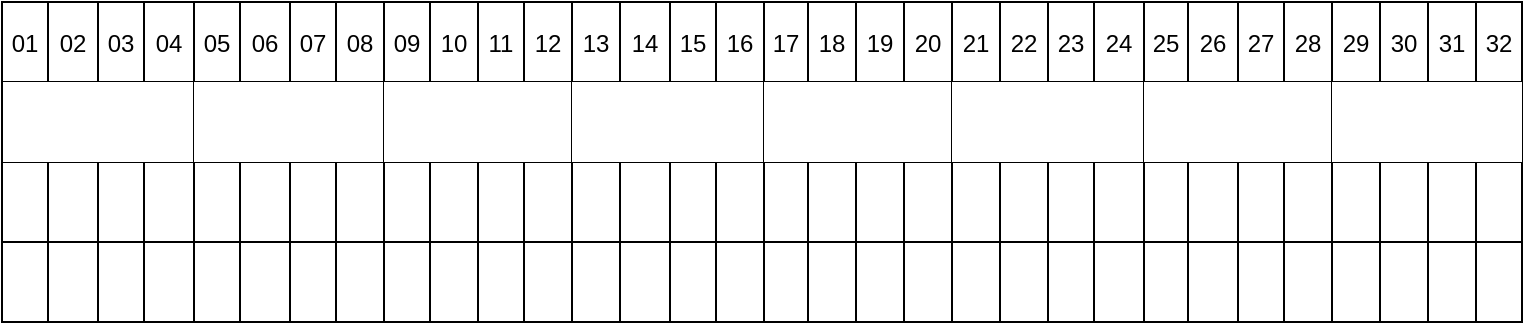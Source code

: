 <mxfile version="13.2.2" type="device"><diagram id="IkSgA-ibl2OBjG-0iSzH" name="Page-1"><mxGraphModel dx="1798" dy="597" grid="1" gridSize="10" guides="1" tooltips="1" connect="1" arrows="1" fold="1" page="1" pageScale="1" pageWidth="827" pageHeight="1169" math="0" shadow="0"><root><mxCell id="0"/><mxCell id="1" parent="0"/><mxCell id="qvUc90H_uwHRviYuWk9E-118" value="" style="shape=table;startSize=0;container=1;collapsible=0;childLayout=tableLayout;strokeColor=#000000;fillColor=#ffffff;" vertex="1" parent="1"><mxGeometry x="-800" y="340" width="760" height="160" as="geometry"/></mxCell><mxCell id="qvUc90H_uwHRviYuWk9E-119" value="" style="shape=partialRectangle;collapsible=0;dropTarget=0;pointerEvents=0;fillColor=none;strokeColor=none;points=[[0,0.5],[1,0.5]];portConstraint=eastwest;left=0;right=0;" vertex="1" parent="qvUc90H_uwHRviYuWk9E-118"><mxGeometry width="760" height="40" as="geometry"/></mxCell><mxCell id="qvUc90H_uwHRviYuWk9E-120" value="01" style="shape=partialRectangle;connectable=0;strokeColor=none;fillColor=none;" vertex="1" parent="qvUc90H_uwHRviYuWk9E-119"><mxGeometry width="23" height="40" as="geometry"/></mxCell><mxCell id="qvUc90H_uwHRviYuWk9E-121" value="02" style="shape=partialRectangle;connectable=0;strokeColor=none;fillColor=none;" vertex="1" parent="qvUc90H_uwHRviYuWk9E-119"><mxGeometry x="23" width="25" height="40" as="geometry"/></mxCell><mxCell id="qvUc90H_uwHRviYuWk9E-122" value="03" style="shape=partialRectangle;connectable=0;strokeColor=none;fillColor=none;" vertex="1" parent="qvUc90H_uwHRviYuWk9E-119"><mxGeometry x="48" width="23" height="40" as="geometry"/></mxCell><mxCell id="qvUc90H_uwHRviYuWk9E-123" value="04" style="shape=partialRectangle;connectable=0;strokeColor=none;fillColor=none;" vertex="1" parent="qvUc90H_uwHRviYuWk9E-119"><mxGeometry x="71" width="25" height="40" as="geometry"/></mxCell><mxCell id="qvUc90H_uwHRviYuWk9E-124" value="05" style="shape=partialRectangle;connectable=0;strokeColor=none;fillColor=none;" vertex="1" parent="qvUc90H_uwHRviYuWk9E-119"><mxGeometry x="96" width="23" height="40" as="geometry"/></mxCell><mxCell id="qvUc90H_uwHRviYuWk9E-125" value="06" style="shape=partialRectangle;connectable=0;strokeColor=none;fillColor=none;" vertex="1" parent="qvUc90H_uwHRviYuWk9E-119"><mxGeometry x="119" width="25" height="40" as="geometry"/></mxCell><mxCell id="qvUc90H_uwHRviYuWk9E-126" value="07" style="shape=partialRectangle;connectable=0;strokeColor=none;fillColor=none;" vertex="1" parent="qvUc90H_uwHRviYuWk9E-119"><mxGeometry x="144" width="23" height="40" as="geometry"/></mxCell><mxCell id="qvUc90H_uwHRviYuWk9E-127" value="08" style="shape=partialRectangle;connectable=0;strokeColor=none;fillColor=none;" vertex="1" parent="qvUc90H_uwHRviYuWk9E-119"><mxGeometry x="167" width="24" height="40" as="geometry"/></mxCell><mxCell id="qvUc90H_uwHRviYuWk9E-128" value="09" style="shape=partialRectangle;connectable=0;strokeColor=none;fillColor=none;" vertex="1" parent="qvUc90H_uwHRviYuWk9E-119"><mxGeometry x="191" width="23" height="40" as="geometry"/></mxCell><mxCell id="qvUc90H_uwHRviYuWk9E-129" value="10" style="shape=partialRectangle;connectable=0;strokeColor=none;fillColor=none;" vertex="1" parent="qvUc90H_uwHRviYuWk9E-119"><mxGeometry x="214" width="24" height="40" as="geometry"/></mxCell><mxCell id="qvUc90H_uwHRviYuWk9E-130" value="11" style="shape=partialRectangle;connectable=0;strokeColor=none;fillColor=none;" vertex="1" parent="qvUc90H_uwHRviYuWk9E-119"><mxGeometry x="238" width="23" height="40" as="geometry"/></mxCell><mxCell id="qvUc90H_uwHRviYuWk9E-131" value="12" style="shape=partialRectangle;connectable=0;strokeColor=none;fillColor=none;" vertex="1" parent="qvUc90H_uwHRviYuWk9E-119"><mxGeometry x="261" width="24" height="40" as="geometry"/></mxCell><mxCell id="qvUc90H_uwHRviYuWk9E-132" value="13" style="shape=partialRectangle;connectable=0;strokeColor=none;fillColor=none;" vertex="1" parent="qvUc90H_uwHRviYuWk9E-119"><mxGeometry x="285" width="24" height="40" as="geometry"/></mxCell><mxCell id="qvUc90H_uwHRviYuWk9E-133" value="14" style="shape=partialRectangle;connectable=0;strokeColor=none;fillColor=none;" vertex="1" parent="qvUc90H_uwHRviYuWk9E-119"><mxGeometry x="309" width="25" height="40" as="geometry"/></mxCell><mxCell id="qvUc90H_uwHRviYuWk9E-134" value="15" style="shape=partialRectangle;connectable=0;strokeColor=none;fillColor=none;" vertex="1" parent="qvUc90H_uwHRviYuWk9E-119"><mxGeometry x="334" width="23" height="40" as="geometry"/></mxCell><mxCell id="qvUc90H_uwHRviYuWk9E-135" value="16" style="shape=partialRectangle;connectable=0;strokeColor=none;fillColor=none;" vertex="1" parent="qvUc90H_uwHRviYuWk9E-119"><mxGeometry x="357" width="24" height="40" as="geometry"/></mxCell><mxCell id="qvUc90H_uwHRviYuWk9E-136" value="17" style="shape=partialRectangle;connectable=0;strokeColor=none;fillColor=none;" vertex="1" parent="qvUc90H_uwHRviYuWk9E-119"><mxGeometry x="381" width="22" height="40" as="geometry"/></mxCell><mxCell id="qvUc90H_uwHRviYuWk9E-137" value="18" style="shape=partialRectangle;connectable=0;strokeColor=none;fillColor=none;" vertex="1" parent="qvUc90H_uwHRviYuWk9E-119"><mxGeometry x="403" width="24" height="40" as="geometry"/></mxCell><mxCell id="qvUc90H_uwHRviYuWk9E-138" value="19" style="shape=partialRectangle;connectable=0;strokeColor=none;fillColor=none;" vertex="1" parent="qvUc90H_uwHRviYuWk9E-119"><mxGeometry x="427" width="24" height="40" as="geometry"/></mxCell><mxCell id="qvUc90H_uwHRviYuWk9E-139" value="20" style="shape=partialRectangle;connectable=0;strokeColor=none;fillColor=none;" vertex="1" parent="qvUc90H_uwHRviYuWk9E-119"><mxGeometry x="451" width="24" height="40" as="geometry"/></mxCell><mxCell id="qvUc90H_uwHRviYuWk9E-203" value="21" style="shape=partialRectangle;connectable=0;strokeColor=none;fillColor=none;" vertex="1" parent="qvUc90H_uwHRviYuWk9E-119"><mxGeometry x="475" width="24" height="40" as="geometry"/></mxCell><mxCell id="qvUc90H_uwHRviYuWk9E-207" value="22" style="shape=partialRectangle;connectable=0;strokeColor=none;fillColor=none;" vertex="1" parent="qvUc90H_uwHRviYuWk9E-119"><mxGeometry x="499" width="24" height="40" as="geometry"/></mxCell><mxCell id="qvUc90H_uwHRviYuWk9E-211" value="23" style="shape=partialRectangle;connectable=0;strokeColor=none;fillColor=none;" vertex="1" parent="qvUc90H_uwHRviYuWk9E-119"><mxGeometry x="523" width="23" height="40" as="geometry"/></mxCell><mxCell id="qvUc90H_uwHRviYuWk9E-215" value="24" style="shape=partialRectangle;connectable=0;strokeColor=none;fillColor=none;" vertex="1" parent="qvUc90H_uwHRviYuWk9E-119"><mxGeometry x="546" width="25" height="40" as="geometry"/></mxCell><mxCell id="qvUc90H_uwHRviYuWk9E-219" value="25" style="shape=partialRectangle;connectable=0;strokeColor=none;fillColor=none;" vertex="1" parent="qvUc90H_uwHRviYuWk9E-119"><mxGeometry x="571" width="22" height="40" as="geometry"/></mxCell><mxCell id="qvUc90H_uwHRviYuWk9E-223" value="26" style="shape=partialRectangle;connectable=0;strokeColor=none;fillColor=none;" vertex="1" parent="qvUc90H_uwHRviYuWk9E-119"><mxGeometry x="593" width="25" height="40" as="geometry"/></mxCell><mxCell id="qvUc90H_uwHRviYuWk9E-227" value="27" style="shape=partialRectangle;connectable=0;strokeColor=none;fillColor=none;" vertex="1" parent="qvUc90H_uwHRviYuWk9E-119"><mxGeometry x="618" width="23" height="40" as="geometry"/></mxCell><mxCell id="qvUc90H_uwHRviYuWk9E-231" value="28" style="shape=partialRectangle;connectable=0;strokeColor=none;fillColor=none;" vertex="1" parent="qvUc90H_uwHRviYuWk9E-119"><mxGeometry x="641" width="24" height="40" as="geometry"/></mxCell><mxCell id="qvUc90H_uwHRviYuWk9E-235" value="29" style="shape=partialRectangle;connectable=0;strokeColor=none;fillColor=none;" vertex="1" parent="qvUc90H_uwHRviYuWk9E-119"><mxGeometry x="665" width="24" height="40" as="geometry"/></mxCell><mxCell id="qvUc90H_uwHRviYuWk9E-239" value="30" style="shape=partialRectangle;connectable=0;strokeColor=none;fillColor=none;" vertex="1" parent="qvUc90H_uwHRviYuWk9E-119"><mxGeometry x="689" width="24" height="40" as="geometry"/></mxCell><mxCell id="qvUc90H_uwHRviYuWk9E-243" value="31" style="shape=partialRectangle;connectable=0;strokeColor=none;fillColor=none;" vertex="1" parent="qvUc90H_uwHRviYuWk9E-119"><mxGeometry x="713" width="24" height="40" as="geometry"/></mxCell><mxCell id="qvUc90H_uwHRviYuWk9E-247" value="32" style="shape=partialRectangle;connectable=0;strokeColor=none;fillColor=none;" vertex="1" parent="qvUc90H_uwHRviYuWk9E-119"><mxGeometry x="737" width="23" height="40" as="geometry"/></mxCell><mxCell id="qvUc90H_uwHRviYuWk9E-140" value="" style="shape=partialRectangle;collapsible=0;dropTarget=0;pointerEvents=0;fillColor=none;strokeColor=none;points=[[0,0.5],[1,0.5]];portConstraint=eastwest;left=0;right=0;" vertex="1" parent="qvUc90H_uwHRviYuWk9E-118"><mxGeometry y="40" width="760" height="40" as="geometry"/></mxCell><mxCell id="qvUc90H_uwHRviYuWk9E-141" value="" style="shape=partialRectangle;connectable=0;strokeColor=#000000;fillColor=#ffffff;strokeWidth=1;bottom=0;top=0;right=0;" vertex="1" parent="qvUc90H_uwHRviYuWk9E-140"><mxGeometry width="23" height="40" as="geometry"/></mxCell><mxCell id="qvUc90H_uwHRviYuWk9E-142" value="" style="shape=partialRectangle;connectable=0;strokeColor=none;fillColor=#ffffff;dashed=1;dashPattern=1 4;top=0;bottom=0;left=0;right=0;backgroundOutline=1;" vertex="1" parent="qvUc90H_uwHRviYuWk9E-140"><mxGeometry x="23" width="25" height="40" as="geometry"/></mxCell><mxCell id="qvUc90H_uwHRviYuWk9E-143" value="" style="shape=partialRectangle;connectable=0;strokeColor=none;fillColor=#ffffff;" vertex="1" parent="qvUc90H_uwHRviYuWk9E-140"><mxGeometry x="48" width="23" height="40" as="geometry"/></mxCell><mxCell id="qvUc90H_uwHRviYuWk9E-144" value="" style="shape=partialRectangle;connectable=0;strokeColor=#000000;fillColor=#ffffff;top=0;bottom=0;left=0;" vertex="1" parent="qvUc90H_uwHRviYuWk9E-140"><mxGeometry x="71" width="25" height="40" as="geometry"/></mxCell><mxCell id="qvUc90H_uwHRviYuWk9E-145" value="" style="shape=partialRectangle;connectable=0;strokeColor=none;fillColor=#ffffff;" vertex="1" parent="qvUc90H_uwHRviYuWk9E-140"><mxGeometry x="96" width="23" height="40" as="geometry"/></mxCell><mxCell id="qvUc90H_uwHRviYuWk9E-146" value="" style="shape=partialRectangle;connectable=0;strokeColor=none;fillColor=#ffffff;" vertex="1" parent="qvUc90H_uwHRviYuWk9E-140"><mxGeometry x="119" width="25" height="40" as="geometry"/></mxCell><mxCell id="qvUc90H_uwHRviYuWk9E-147" value="" style="shape=partialRectangle;connectable=0;strokeColor=none;fillColor=#ffffff;" vertex="1" parent="qvUc90H_uwHRviYuWk9E-140"><mxGeometry x="144" width="23" height="40" as="geometry"/></mxCell><mxCell id="qvUc90H_uwHRviYuWk9E-148" value="" style="shape=partialRectangle;connectable=0;strokeColor=#000000;fillColor=#ffffff;top=0;left=0;bottom=0;" vertex="1" parent="qvUc90H_uwHRviYuWk9E-140"><mxGeometry x="167" width="24" height="40" as="geometry"/></mxCell><mxCell id="qvUc90H_uwHRviYuWk9E-149" value="" style="shape=partialRectangle;connectable=0;strokeColor=none;fillColor=#ffffff;" vertex="1" parent="qvUc90H_uwHRviYuWk9E-140"><mxGeometry x="191" width="23" height="40" as="geometry"/></mxCell><mxCell id="qvUc90H_uwHRviYuWk9E-150" value="" style="shape=partialRectangle;connectable=0;strokeColor=none;fillColor=#ffffff;" vertex="1" parent="qvUc90H_uwHRviYuWk9E-140"><mxGeometry x="214" width="24" height="40" as="geometry"/></mxCell><mxCell id="qvUc90H_uwHRviYuWk9E-151" value="" style="shape=partialRectangle;connectable=0;strokeColor=none;fillColor=#ffffff;" vertex="1" parent="qvUc90H_uwHRviYuWk9E-140"><mxGeometry x="238" width="23" height="40" as="geometry"/></mxCell><mxCell id="qvUc90H_uwHRviYuWk9E-152" value="" style="shape=partialRectangle;connectable=0;strokeColor=#000000;fillColor=#ffffff;top=0;bottom=0;left=0;" vertex="1" parent="qvUc90H_uwHRviYuWk9E-140"><mxGeometry x="261" width="24" height="40" as="geometry"/></mxCell><mxCell id="qvUc90H_uwHRviYuWk9E-153" value="" style="shape=partialRectangle;connectable=0;strokeColor=none;fillColor=#ffffff;" vertex="1" parent="qvUc90H_uwHRviYuWk9E-140"><mxGeometry x="285" width="24" height="40" as="geometry"/></mxCell><mxCell id="qvUc90H_uwHRviYuWk9E-154" value="" style="shape=partialRectangle;connectable=0;strokeColor=none;fillColor=#ffffff;" vertex="1" parent="qvUc90H_uwHRviYuWk9E-140"><mxGeometry x="309" width="25" height="40" as="geometry"/></mxCell><mxCell id="qvUc90H_uwHRviYuWk9E-155" value="" style="shape=partialRectangle;connectable=0;strokeColor=none;fillColor=#ffffff;" vertex="1" parent="qvUc90H_uwHRviYuWk9E-140"><mxGeometry x="334" width="23" height="40" as="geometry"/></mxCell><mxCell id="qvUc90H_uwHRviYuWk9E-156" value="" style="shape=partialRectangle;connectable=0;strokeColor=#000000;fillColor=#ffffff;top=0;bottom=0;left=0;" vertex="1" parent="qvUc90H_uwHRviYuWk9E-140"><mxGeometry x="357" width="24" height="40" as="geometry"/></mxCell><mxCell id="qvUc90H_uwHRviYuWk9E-157" value="" style="shape=partialRectangle;connectable=0;strokeColor=none;fillColor=#ffffff;" vertex="1" parent="qvUc90H_uwHRviYuWk9E-140"><mxGeometry x="381" width="22" height="40" as="geometry"/></mxCell><mxCell id="qvUc90H_uwHRviYuWk9E-158" value="" style="shape=partialRectangle;connectable=0;strokeColor=none;fillColor=#ffffff;" vertex="1" parent="qvUc90H_uwHRviYuWk9E-140"><mxGeometry x="403" width="24" height="40" as="geometry"/></mxCell><mxCell id="qvUc90H_uwHRviYuWk9E-159" value="" style="shape=partialRectangle;connectable=0;strokeColor=none;fillColor=#ffffff;" vertex="1" parent="qvUc90H_uwHRviYuWk9E-140"><mxGeometry x="427" width="24" height="40" as="geometry"/></mxCell><mxCell id="qvUc90H_uwHRviYuWk9E-160" value="" style="shape=partialRectangle;connectable=0;strokeColor=#000000;fillColor=#ffffff;top=0;bottom=0;left=0;" vertex="1" parent="qvUc90H_uwHRviYuWk9E-140"><mxGeometry x="451" width="24" height="40" as="geometry"/></mxCell><mxCell id="qvUc90H_uwHRviYuWk9E-204" value="" style="shape=partialRectangle;connectable=0;strokeColor=none;fillColor=#ffffff;" vertex="1" parent="qvUc90H_uwHRviYuWk9E-140"><mxGeometry x="475" width="24" height="40" as="geometry"/></mxCell><mxCell id="qvUc90H_uwHRviYuWk9E-208" value="" style="shape=partialRectangle;connectable=0;strokeColor=none;fillColor=#ffffff;" vertex="1" parent="qvUc90H_uwHRviYuWk9E-140"><mxGeometry x="499" width="24" height="40" as="geometry"/></mxCell><mxCell id="qvUc90H_uwHRviYuWk9E-212" value="" style="shape=partialRectangle;connectable=0;strokeColor=none;fillColor=#ffffff;" vertex="1" parent="qvUc90H_uwHRviYuWk9E-140"><mxGeometry x="523" width="23" height="40" as="geometry"/></mxCell><mxCell id="qvUc90H_uwHRviYuWk9E-216" value="" style="shape=partialRectangle;connectable=0;strokeColor=#000000;fillColor=#ffffff;top=0;bottom=0;left=0;" vertex="1" parent="qvUc90H_uwHRviYuWk9E-140"><mxGeometry x="546" width="25" height="40" as="geometry"/></mxCell><mxCell id="qvUc90H_uwHRviYuWk9E-220" value="" style="shape=partialRectangle;connectable=0;strokeColor=none;fillColor=#ffffff;" vertex="1" parent="qvUc90H_uwHRviYuWk9E-140"><mxGeometry x="571" width="22" height="40" as="geometry"/></mxCell><mxCell id="qvUc90H_uwHRviYuWk9E-224" value="" style="shape=partialRectangle;connectable=0;strokeColor=none;fillColor=#ffffff;" vertex="1" parent="qvUc90H_uwHRviYuWk9E-140"><mxGeometry x="593" width="25" height="40" as="geometry"/></mxCell><mxCell id="qvUc90H_uwHRviYuWk9E-228" value="" style="shape=partialRectangle;connectable=0;strokeColor=none;fillColor=#ffffff;" vertex="1" parent="qvUc90H_uwHRviYuWk9E-140"><mxGeometry x="618" width="23" height="40" as="geometry"/></mxCell><mxCell id="qvUc90H_uwHRviYuWk9E-232" value="" style="shape=partialRectangle;connectable=0;strokeColor=#000000;fillColor=#ffffff;top=0;bottom=0;left=0;" vertex="1" parent="qvUc90H_uwHRviYuWk9E-140"><mxGeometry x="641" width="24" height="40" as="geometry"/></mxCell><mxCell id="qvUc90H_uwHRviYuWk9E-236" value="" style="shape=partialRectangle;connectable=0;strokeColor=none;fillColor=#ffffff;" vertex="1" parent="qvUc90H_uwHRviYuWk9E-140"><mxGeometry x="665" width="24" height="40" as="geometry"/></mxCell><mxCell id="qvUc90H_uwHRviYuWk9E-240" value="" style="shape=partialRectangle;connectable=0;strokeColor=none;fillColor=#ffffff;" vertex="1" parent="qvUc90H_uwHRviYuWk9E-140"><mxGeometry x="689" width="24" height="40" as="geometry"/></mxCell><mxCell id="qvUc90H_uwHRviYuWk9E-244" value="" style="shape=partialRectangle;connectable=0;strokeColor=none;fillColor=#ffffff;" vertex="1" parent="qvUc90H_uwHRviYuWk9E-140"><mxGeometry x="713" width="24" height="40" as="geometry"/></mxCell><mxCell id="qvUc90H_uwHRviYuWk9E-248" value="" style="shape=partialRectangle;connectable=0;strokeColor=none;fillColor=#ffffff;" vertex="1" parent="qvUc90H_uwHRviYuWk9E-140"><mxGeometry x="737" width="23" height="40" as="geometry"/></mxCell><mxCell id="qvUc90H_uwHRviYuWk9E-161" value="" style="shape=partialRectangle;collapsible=0;dropTarget=0;pointerEvents=0;fillColor=none;strokeColor=none;points=[[0,0.5],[1,0.5]];portConstraint=eastwest;left=0;right=0;" vertex="1" parent="qvUc90H_uwHRviYuWk9E-118"><mxGeometry y="80" width="760" height="40" as="geometry"/></mxCell><mxCell id="qvUc90H_uwHRviYuWk9E-162" value="" style="shape=partialRectangle;connectable=0;strokeColor=none;fillColor=none;" vertex="1" parent="qvUc90H_uwHRviYuWk9E-161"><mxGeometry width="23" height="40" as="geometry"/></mxCell><mxCell id="qvUc90H_uwHRviYuWk9E-163" value="" style="shape=partialRectangle;connectable=0;strokeColor=none;fillColor=none;" vertex="1" parent="qvUc90H_uwHRviYuWk9E-161"><mxGeometry x="23" width="25" height="40" as="geometry"/></mxCell><mxCell id="qvUc90H_uwHRviYuWk9E-164" value="" style="shape=partialRectangle;connectable=0;strokeColor=none;fillColor=none;" vertex="1" parent="qvUc90H_uwHRviYuWk9E-161"><mxGeometry x="48" width="23" height="40" as="geometry"/></mxCell><mxCell id="qvUc90H_uwHRviYuWk9E-165" value="" style="shape=partialRectangle;connectable=0;strokeColor=none;fillColor=none;" vertex="1" parent="qvUc90H_uwHRviYuWk9E-161"><mxGeometry x="71" width="25" height="40" as="geometry"/></mxCell><mxCell id="qvUc90H_uwHRviYuWk9E-166" value="" style="shape=partialRectangle;connectable=0;strokeColor=none;fillColor=none;" vertex="1" parent="qvUc90H_uwHRviYuWk9E-161"><mxGeometry x="96" width="23" height="40" as="geometry"/></mxCell><mxCell id="qvUc90H_uwHRviYuWk9E-167" value="" style="shape=partialRectangle;connectable=0;strokeColor=none;fillColor=none;" vertex="1" parent="qvUc90H_uwHRviYuWk9E-161"><mxGeometry x="119" width="25" height="40" as="geometry"/></mxCell><mxCell id="qvUc90H_uwHRviYuWk9E-168" value="" style="shape=partialRectangle;connectable=0;strokeColor=none;fillColor=none;" vertex="1" parent="qvUc90H_uwHRviYuWk9E-161"><mxGeometry x="144" width="23" height="40" as="geometry"/></mxCell><mxCell id="qvUc90H_uwHRviYuWk9E-169" value="" style="shape=partialRectangle;connectable=0;strokeColor=none;fillColor=none;" vertex="1" parent="qvUc90H_uwHRviYuWk9E-161"><mxGeometry x="167" width="24" height="40" as="geometry"/></mxCell><mxCell id="qvUc90H_uwHRviYuWk9E-170" value="" style="shape=partialRectangle;connectable=0;strokeColor=none;fillColor=none;" vertex="1" parent="qvUc90H_uwHRviYuWk9E-161"><mxGeometry x="191" width="23" height="40" as="geometry"/></mxCell><mxCell id="qvUc90H_uwHRviYuWk9E-171" value="" style="shape=partialRectangle;connectable=0;strokeColor=none;fillColor=none;" vertex="1" parent="qvUc90H_uwHRviYuWk9E-161"><mxGeometry x="214" width="24" height="40" as="geometry"/></mxCell><mxCell id="qvUc90H_uwHRviYuWk9E-172" value="" style="shape=partialRectangle;connectable=0;strokeColor=none;fillColor=none;" vertex="1" parent="qvUc90H_uwHRviYuWk9E-161"><mxGeometry x="238" width="23" height="40" as="geometry"/></mxCell><mxCell id="qvUc90H_uwHRviYuWk9E-173" value="" style="shape=partialRectangle;connectable=0;strokeColor=none;fillColor=none;" vertex="1" parent="qvUc90H_uwHRviYuWk9E-161"><mxGeometry x="261" width="24" height="40" as="geometry"/></mxCell><mxCell id="qvUc90H_uwHRviYuWk9E-174" value="" style="shape=partialRectangle;connectable=0;strokeColor=none;fillColor=none;" vertex="1" parent="qvUc90H_uwHRviYuWk9E-161"><mxGeometry x="285" width="24" height="40" as="geometry"/></mxCell><mxCell id="qvUc90H_uwHRviYuWk9E-175" value="" style="shape=partialRectangle;connectable=0;strokeColor=none;fillColor=none;" vertex="1" parent="qvUc90H_uwHRviYuWk9E-161"><mxGeometry x="309" width="25" height="40" as="geometry"/></mxCell><mxCell id="qvUc90H_uwHRviYuWk9E-176" value="" style="shape=partialRectangle;connectable=0;strokeColor=none;fillColor=none;" vertex="1" parent="qvUc90H_uwHRviYuWk9E-161"><mxGeometry x="334" width="23" height="40" as="geometry"/></mxCell><mxCell id="qvUc90H_uwHRviYuWk9E-177" value="" style="shape=partialRectangle;connectable=0;strokeColor=none;fillColor=none;" vertex="1" parent="qvUc90H_uwHRviYuWk9E-161"><mxGeometry x="357" width="24" height="40" as="geometry"/></mxCell><mxCell id="qvUc90H_uwHRviYuWk9E-178" value="" style="shape=partialRectangle;connectable=0;strokeColor=none;fillColor=none;" vertex="1" parent="qvUc90H_uwHRviYuWk9E-161"><mxGeometry x="381" width="22" height="40" as="geometry"/></mxCell><mxCell id="qvUc90H_uwHRviYuWk9E-179" value="" style="shape=partialRectangle;connectable=0;strokeColor=none;fillColor=none;" vertex="1" parent="qvUc90H_uwHRviYuWk9E-161"><mxGeometry x="403" width="24" height="40" as="geometry"/></mxCell><mxCell id="qvUc90H_uwHRviYuWk9E-180" value="" style="shape=partialRectangle;connectable=0;strokeColor=none;fillColor=none;" vertex="1" parent="qvUc90H_uwHRviYuWk9E-161"><mxGeometry x="427" width="24" height="40" as="geometry"/></mxCell><mxCell id="qvUc90H_uwHRviYuWk9E-181" value="" style="shape=partialRectangle;connectable=0;strokeColor=none;fillColor=none;" vertex="1" parent="qvUc90H_uwHRviYuWk9E-161"><mxGeometry x="451" width="24" height="40" as="geometry"/></mxCell><mxCell id="qvUc90H_uwHRviYuWk9E-205" value="" style="shape=partialRectangle;connectable=0;strokeColor=none;fillColor=none;" vertex="1" parent="qvUc90H_uwHRviYuWk9E-161"><mxGeometry x="475" width="24" height="40" as="geometry"/></mxCell><mxCell id="qvUc90H_uwHRviYuWk9E-209" value="" style="shape=partialRectangle;connectable=0;strokeColor=none;fillColor=none;" vertex="1" parent="qvUc90H_uwHRviYuWk9E-161"><mxGeometry x="499" width="24" height="40" as="geometry"/></mxCell><mxCell id="qvUc90H_uwHRviYuWk9E-213" value="" style="shape=partialRectangle;connectable=0;strokeColor=none;fillColor=none;" vertex="1" parent="qvUc90H_uwHRviYuWk9E-161"><mxGeometry x="523" width="23" height="40" as="geometry"/></mxCell><mxCell id="qvUc90H_uwHRviYuWk9E-217" value="" style="shape=partialRectangle;connectable=0;strokeColor=none;fillColor=none;" vertex="1" parent="qvUc90H_uwHRviYuWk9E-161"><mxGeometry x="546" width="25" height="40" as="geometry"/></mxCell><mxCell id="qvUc90H_uwHRviYuWk9E-221" value="" style="shape=partialRectangle;connectable=0;strokeColor=none;fillColor=none;" vertex="1" parent="qvUc90H_uwHRviYuWk9E-161"><mxGeometry x="571" width="22" height="40" as="geometry"/></mxCell><mxCell id="qvUc90H_uwHRviYuWk9E-225" value="" style="shape=partialRectangle;connectable=0;strokeColor=none;fillColor=none;" vertex="1" parent="qvUc90H_uwHRviYuWk9E-161"><mxGeometry x="593" width="25" height="40" as="geometry"/></mxCell><mxCell id="qvUc90H_uwHRviYuWk9E-229" value="" style="shape=partialRectangle;connectable=0;strokeColor=none;fillColor=none;" vertex="1" parent="qvUc90H_uwHRviYuWk9E-161"><mxGeometry x="618" width="23" height="40" as="geometry"/></mxCell><mxCell id="qvUc90H_uwHRviYuWk9E-233" value="" style="shape=partialRectangle;connectable=0;strokeColor=none;fillColor=none;" vertex="1" parent="qvUc90H_uwHRviYuWk9E-161"><mxGeometry x="641" width="24" height="40" as="geometry"/></mxCell><mxCell id="qvUc90H_uwHRviYuWk9E-237" value="" style="shape=partialRectangle;connectable=0;strokeColor=none;fillColor=none;" vertex="1" parent="qvUc90H_uwHRviYuWk9E-161"><mxGeometry x="665" width="24" height="40" as="geometry"/></mxCell><mxCell id="qvUc90H_uwHRviYuWk9E-241" value="" style="shape=partialRectangle;connectable=0;strokeColor=none;fillColor=none;" vertex="1" parent="qvUc90H_uwHRviYuWk9E-161"><mxGeometry x="689" width="24" height="40" as="geometry"/></mxCell><mxCell id="qvUc90H_uwHRviYuWk9E-245" value="" style="shape=partialRectangle;connectable=0;strokeColor=none;fillColor=none;" vertex="1" parent="qvUc90H_uwHRviYuWk9E-161"><mxGeometry x="713" width="24" height="40" as="geometry"/></mxCell><mxCell id="qvUc90H_uwHRviYuWk9E-249" value="" style="shape=partialRectangle;connectable=0;strokeColor=none;fillColor=none;" vertex="1" parent="qvUc90H_uwHRviYuWk9E-161"><mxGeometry x="737" width="23" height="40" as="geometry"/></mxCell><mxCell id="qvUc90H_uwHRviYuWk9E-182" value="" style="shape=partialRectangle;collapsible=0;dropTarget=0;pointerEvents=0;fillColor=none;strokeColor=none;points=[[0,0.5],[1,0.5]];portConstraint=eastwest;left=0;right=0;" vertex="1" parent="qvUc90H_uwHRviYuWk9E-118"><mxGeometry y="120" width="760" height="40" as="geometry"/></mxCell><mxCell id="qvUc90H_uwHRviYuWk9E-183" value="" style="shape=partialRectangle;connectable=0;strokeColor=#000000;fillColor=none;" vertex="1" parent="qvUc90H_uwHRviYuWk9E-182"><mxGeometry width="23" height="40" as="geometry"/></mxCell><mxCell id="qvUc90H_uwHRviYuWk9E-184" value="" style="shape=partialRectangle;connectable=0;strokeColor=#000000;fillColor=none;" vertex="1" parent="qvUc90H_uwHRviYuWk9E-182"><mxGeometry x="23" width="25" height="40" as="geometry"/></mxCell><mxCell id="qvUc90H_uwHRviYuWk9E-185" value="" style="shape=partialRectangle;connectable=0;strokeColor=none;fillColor=none;" vertex="1" parent="qvUc90H_uwHRviYuWk9E-182"><mxGeometry x="48" width="23" height="40" as="geometry"/></mxCell><mxCell id="qvUc90H_uwHRviYuWk9E-186" value="" style="shape=partialRectangle;connectable=0;strokeColor=none;fillColor=none;" vertex="1" parent="qvUc90H_uwHRviYuWk9E-182"><mxGeometry x="71" width="25" height="40" as="geometry"/></mxCell><mxCell id="qvUc90H_uwHRviYuWk9E-187" value="" style="shape=partialRectangle;connectable=0;strokeColor=none;fillColor=none;" vertex="1" parent="qvUc90H_uwHRviYuWk9E-182"><mxGeometry x="96" width="23" height="40" as="geometry"/></mxCell><mxCell id="qvUc90H_uwHRviYuWk9E-188" value="" style="shape=partialRectangle;connectable=0;strokeColor=none;fillColor=none;" vertex="1" parent="qvUc90H_uwHRviYuWk9E-182"><mxGeometry x="119" width="25" height="40" as="geometry"/></mxCell><mxCell id="qvUc90H_uwHRviYuWk9E-189" value="" style="shape=partialRectangle;connectable=0;strokeColor=none;fillColor=none;" vertex="1" parent="qvUc90H_uwHRviYuWk9E-182"><mxGeometry x="144" width="23" height="40" as="geometry"/></mxCell><mxCell id="qvUc90H_uwHRviYuWk9E-190" value="" style="shape=partialRectangle;connectable=0;strokeColor=none;fillColor=none;" vertex="1" parent="qvUc90H_uwHRviYuWk9E-182"><mxGeometry x="167" width="24" height="40" as="geometry"/></mxCell><mxCell id="qvUc90H_uwHRviYuWk9E-191" value="" style="shape=partialRectangle;connectable=0;strokeColor=none;fillColor=none;" vertex="1" parent="qvUc90H_uwHRviYuWk9E-182"><mxGeometry x="191" width="23" height="40" as="geometry"/></mxCell><mxCell id="qvUc90H_uwHRviYuWk9E-192" value="" style="shape=partialRectangle;connectable=0;strokeColor=none;fillColor=none;" vertex="1" parent="qvUc90H_uwHRviYuWk9E-182"><mxGeometry x="214" width="24" height="40" as="geometry"/></mxCell><mxCell id="qvUc90H_uwHRviYuWk9E-193" value="" style="shape=partialRectangle;connectable=0;strokeColor=none;fillColor=none;" vertex="1" parent="qvUc90H_uwHRviYuWk9E-182"><mxGeometry x="238" width="23" height="40" as="geometry"/></mxCell><mxCell id="qvUc90H_uwHRviYuWk9E-194" value="" style="shape=partialRectangle;connectable=0;strokeColor=none;fillColor=none;" vertex="1" parent="qvUc90H_uwHRviYuWk9E-182"><mxGeometry x="261" width="24" height="40" as="geometry"/></mxCell><mxCell id="qvUc90H_uwHRviYuWk9E-195" value="" style="shape=partialRectangle;connectable=0;strokeColor=none;fillColor=none;" vertex="1" parent="qvUc90H_uwHRviYuWk9E-182"><mxGeometry x="285" width="24" height="40" as="geometry"/></mxCell><mxCell id="qvUc90H_uwHRviYuWk9E-196" value="" style="shape=partialRectangle;connectable=0;strokeColor=none;fillColor=none;" vertex="1" parent="qvUc90H_uwHRviYuWk9E-182"><mxGeometry x="309" width="25" height="40" as="geometry"/></mxCell><mxCell id="qvUc90H_uwHRviYuWk9E-197" value="" style="shape=partialRectangle;connectable=0;strokeColor=none;fillColor=none;" vertex="1" parent="qvUc90H_uwHRviYuWk9E-182"><mxGeometry x="334" width="23" height="40" as="geometry"/></mxCell><mxCell id="qvUc90H_uwHRviYuWk9E-198" value="" style="shape=partialRectangle;connectable=0;strokeColor=none;fillColor=none;" vertex="1" parent="qvUc90H_uwHRviYuWk9E-182"><mxGeometry x="357" width="24" height="40" as="geometry"/></mxCell><mxCell id="qvUc90H_uwHRviYuWk9E-199" value="" style="shape=partialRectangle;connectable=0;strokeColor=none;fillColor=none;" vertex="1" parent="qvUc90H_uwHRviYuWk9E-182"><mxGeometry x="381" width="22" height="40" as="geometry"/></mxCell><mxCell id="qvUc90H_uwHRviYuWk9E-200" value="" style="shape=partialRectangle;connectable=0;strokeColor=none;fillColor=none;" vertex="1" parent="qvUc90H_uwHRviYuWk9E-182"><mxGeometry x="403" width="24" height="40" as="geometry"/></mxCell><mxCell id="qvUc90H_uwHRviYuWk9E-201" value="" style="shape=partialRectangle;connectable=0;strokeColor=none;fillColor=none;" vertex="1" parent="qvUc90H_uwHRviYuWk9E-182"><mxGeometry x="427" width="24" height="40" as="geometry"/></mxCell><mxCell id="qvUc90H_uwHRviYuWk9E-202" value="" style="shape=partialRectangle;connectable=0;strokeColor=none;fillColor=none;" vertex="1" parent="qvUc90H_uwHRviYuWk9E-182"><mxGeometry x="451" width="24" height="40" as="geometry"/></mxCell><mxCell id="qvUc90H_uwHRviYuWk9E-206" value="" style="shape=partialRectangle;connectable=0;strokeColor=none;fillColor=none;" vertex="1" parent="qvUc90H_uwHRviYuWk9E-182"><mxGeometry x="475" width="24" height="40" as="geometry"/></mxCell><mxCell id="qvUc90H_uwHRviYuWk9E-210" value="" style="shape=partialRectangle;connectable=0;strokeColor=none;fillColor=none;" vertex="1" parent="qvUc90H_uwHRviYuWk9E-182"><mxGeometry x="499" width="24" height="40" as="geometry"/></mxCell><mxCell id="qvUc90H_uwHRviYuWk9E-214" value="" style="shape=partialRectangle;connectable=0;strokeColor=none;fillColor=none;" vertex="1" parent="qvUc90H_uwHRviYuWk9E-182"><mxGeometry x="523" width="23" height="40" as="geometry"/></mxCell><mxCell id="qvUc90H_uwHRviYuWk9E-218" value="" style="shape=partialRectangle;connectable=0;strokeColor=none;fillColor=none;" vertex="1" parent="qvUc90H_uwHRviYuWk9E-182"><mxGeometry x="546" width="25" height="40" as="geometry"/></mxCell><mxCell id="qvUc90H_uwHRviYuWk9E-222" value="" style="shape=partialRectangle;connectable=0;strokeColor=none;fillColor=none;" vertex="1" parent="qvUc90H_uwHRviYuWk9E-182"><mxGeometry x="571" width="22" height="40" as="geometry"/></mxCell><mxCell id="qvUc90H_uwHRviYuWk9E-226" value="" style="shape=partialRectangle;connectable=0;strokeColor=none;fillColor=none;" vertex="1" parent="qvUc90H_uwHRviYuWk9E-182"><mxGeometry x="593" width="25" height="40" as="geometry"/></mxCell><mxCell id="qvUc90H_uwHRviYuWk9E-230" value="" style="shape=partialRectangle;connectable=0;strokeColor=none;fillColor=none;" vertex="1" parent="qvUc90H_uwHRviYuWk9E-182"><mxGeometry x="618" width="23" height="40" as="geometry"/></mxCell><mxCell id="qvUc90H_uwHRviYuWk9E-234" value="" style="shape=partialRectangle;connectable=0;strokeColor=none;fillColor=none;" vertex="1" parent="qvUc90H_uwHRviYuWk9E-182"><mxGeometry x="641" width="24" height="40" as="geometry"/></mxCell><mxCell id="qvUc90H_uwHRviYuWk9E-238" value="" style="shape=partialRectangle;connectable=0;strokeColor=none;fillColor=none;" vertex="1" parent="qvUc90H_uwHRviYuWk9E-182"><mxGeometry x="665" width="24" height="40" as="geometry"/></mxCell><mxCell id="qvUc90H_uwHRviYuWk9E-242" value="" style="shape=partialRectangle;connectable=0;strokeColor=none;fillColor=none;" vertex="1" parent="qvUc90H_uwHRviYuWk9E-182"><mxGeometry x="689" width="24" height="40" as="geometry"/></mxCell><mxCell id="qvUc90H_uwHRviYuWk9E-246" value="" style="shape=partialRectangle;connectable=0;strokeColor=none;fillColor=none;" vertex="1" parent="qvUc90H_uwHRviYuWk9E-182"><mxGeometry x="713" width="24" height="40" as="geometry"/></mxCell><mxCell id="qvUc90H_uwHRviYuWk9E-250" value="" style="shape=partialRectangle;connectable=0;strokeColor=none;fillColor=none;" vertex="1" parent="qvUc90H_uwHRviYuWk9E-182"><mxGeometry x="737" width="23" height="40" as="geometry"/></mxCell></root></mxGraphModel></diagram></mxfile>